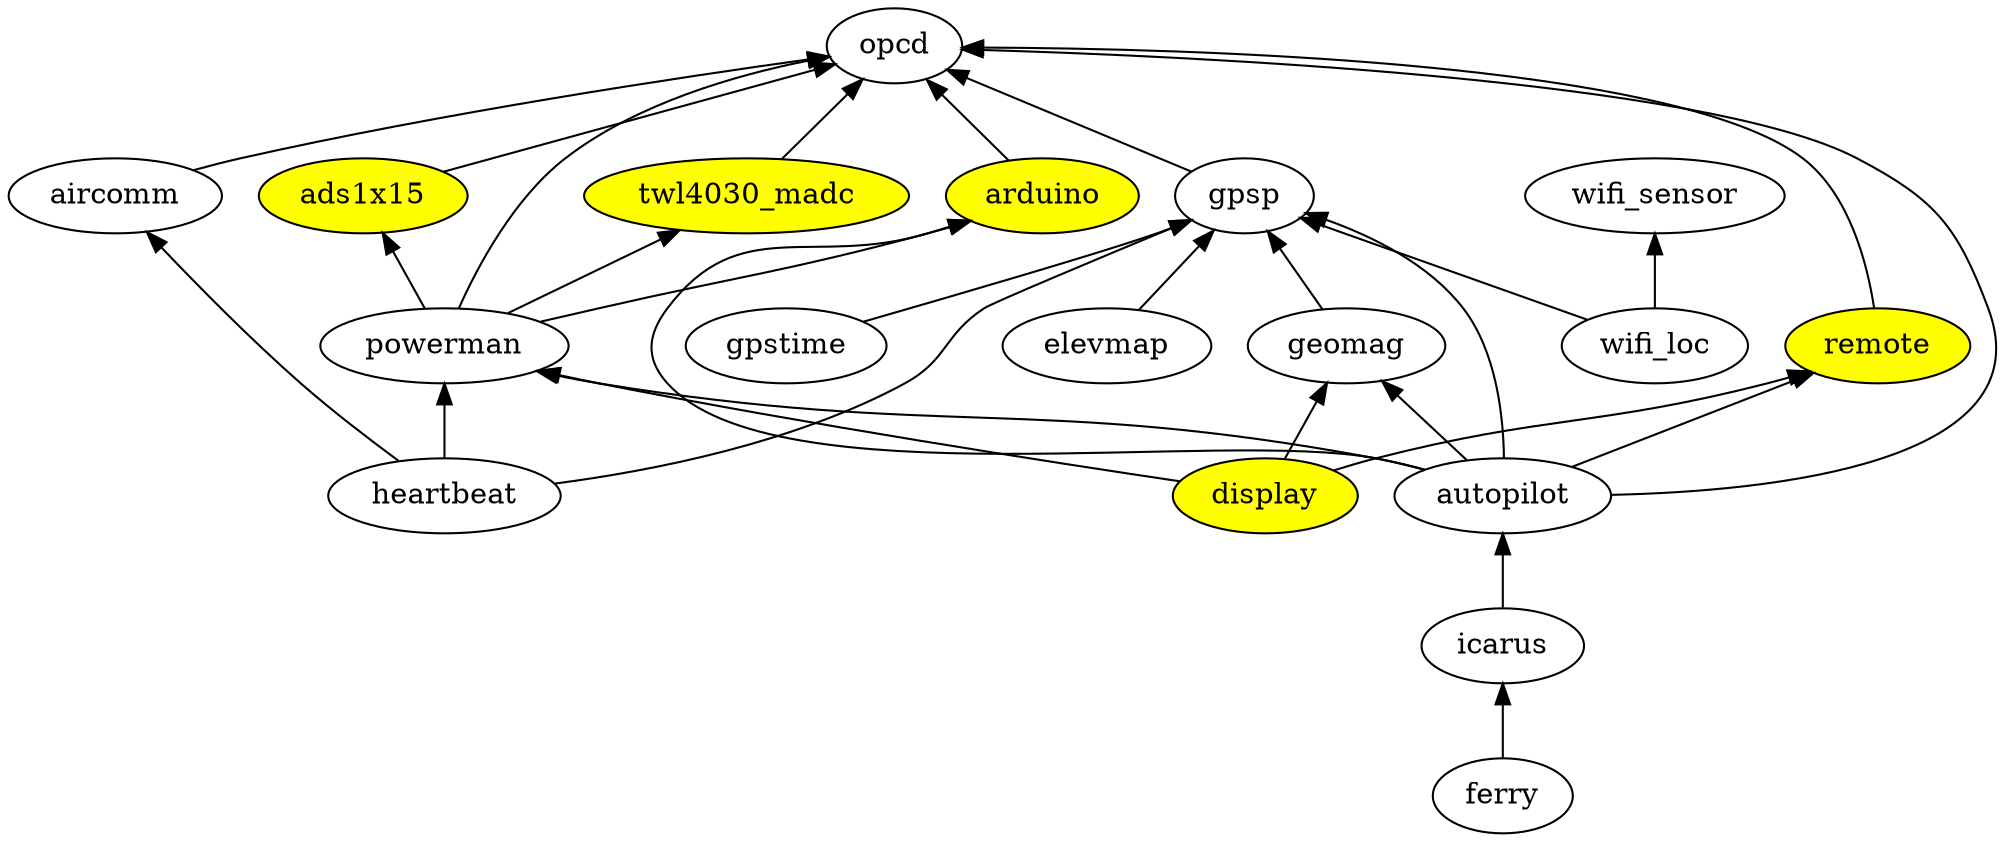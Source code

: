 digraph {
rankdir = BT;
gpsp -> opcd
powerman -> opcd
powerman -> arduino
powerman -> twl4030_madc
powerman -> ads1x15
aircomm -> opcd
elevmap -> gpsp
wifi_loc -> gpsp
wifi_loc -> wifi_sensor
ads1x15 [fillcolor="yellow", style="filled"];
ads1x15 -> opcd
ferry -> icarus
gpstime -> gpsp
remote [fillcolor="yellow", style="filled"];
remote -> opcd
arduino [fillcolor="yellow", style="filled"];
arduino -> opcd
twl4030_madc [fillcolor="yellow", style="filled"];
twl4030_madc -> opcd
geomag -> gpsp
autopilot -> opcd
autopilot -> gpsp
autopilot -> geomag
autopilot -> powerman
autopilot -> arduino
autopilot -> remote
heartbeat -> gpsp
heartbeat -> powerman
heartbeat -> aircomm
display [fillcolor="yellow", style="filled"];
display -> powerman
display -> geomag
display -> remote
icarus -> autopilot
}
